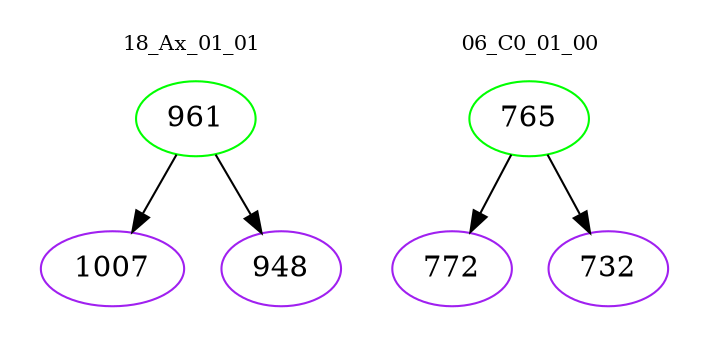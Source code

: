 digraph{
subgraph cluster_0 {
color = white
label = "18_Ax_01_01";
fontsize=10;
T0_961 [label="961", color="green"]
T0_961 -> T0_1007 [color="black"]
T0_1007 [label="1007", color="purple"]
T0_961 -> T0_948 [color="black"]
T0_948 [label="948", color="purple"]
}
subgraph cluster_1 {
color = white
label = "06_C0_01_00";
fontsize=10;
T1_765 [label="765", color="green"]
T1_765 -> T1_772 [color="black"]
T1_772 [label="772", color="purple"]
T1_765 -> T1_732 [color="black"]
T1_732 [label="732", color="purple"]
}
}
